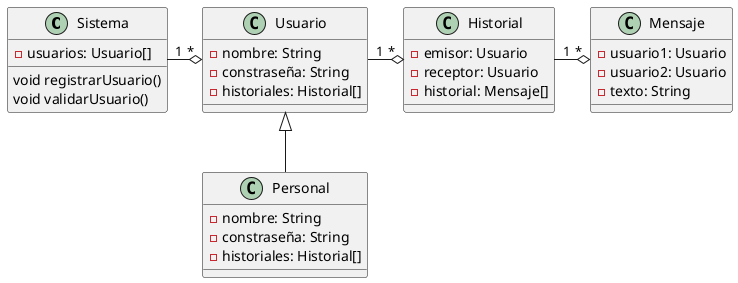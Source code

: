 @startuml

class Sistema{
 -usuarios: Usuario[]

 void registrarUsuario()
 void validarUsuario()
 
 
}

class Historial{
 -emisor: Usuario
 -receptor: Usuario
 -historial: Mensaje[]
}

class Mensaje{
 -usuario1: Usuario
 -usuario2: Usuario
 -texto: String
}

class Usuario{
 -nombre: String
 -constraseña: String
 -historiales: Historial[]
} 

class Personal extends Usuario{
 -nombre: String
 -constraseña: String
 -historiales: Historial[]
}

Sistema "1" -o "*" Usuario

Usuario "1" -o "*" Historial

Historial "1" -o "*" Mensaje

@enduml